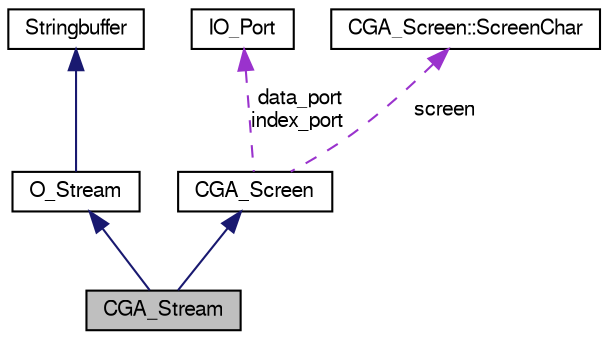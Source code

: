 digraph "CGA_Stream"
{
  bgcolor="transparent";
  edge [fontname="FreeSans",fontsize="10",labelfontname="FreeSans",labelfontsize="10"];
  node [fontname="FreeSans",fontsize="10",shape=record];
  Node1 [label="CGA_Stream",height=0.2,width=0.4,color="black", fillcolor="grey75", style="filled" fontcolor="black"];
  Node2 -> Node1 [dir="back",color="midnightblue",fontsize="10",style="solid",fontname="FreeSans"];
  Node2 [label="O_Stream",height=0.2,width=0.4,color="black",URL="$classO__Stream.html",tooltip="Manipulation class providing formatted output support."];
  Node3 -> Node2 [dir="back",color="midnightblue",fontsize="10",style="solid",fontname="FreeSans"];
  Node3 [label="Stringbuffer",height=0.2,width=0.4,color="black",URL="$classStringbuffer.html",tooltip="Puffer für die Textausgabe."];
  Node4 -> Node1 [dir="back",color="midnightblue",fontsize="10",style="solid",fontname="FreeSans"];
  Node4 [label="CGA_Screen",height=0.2,width=0.4,color="black",URL="$classCGA__Screen.html",tooltip="CGA-Dispaly driver."];
  Node5 -> Node4 [dir="back",color="darkorchid3",fontsize="10",style="dashed",label=" data_port\nindex_port" ,fontname="FreeSans"];
  Node5 [label="IO_Port",height=0.2,width=0.4,color="black",URL="$classIO__Port.html",tooltip="Accessor for I/O-Space."];
  Node6 -> Node4 [dir="back",color="darkorchid3",fontsize="10",style="dashed",label=" screen" ,fontname="FreeSans"];
  Node6 [label="CGA_Screen::ScreenChar",height=0.2,width=0.4,color="black",URL="$structCGA__Screen_1_1ScreenChar.html"];
}
